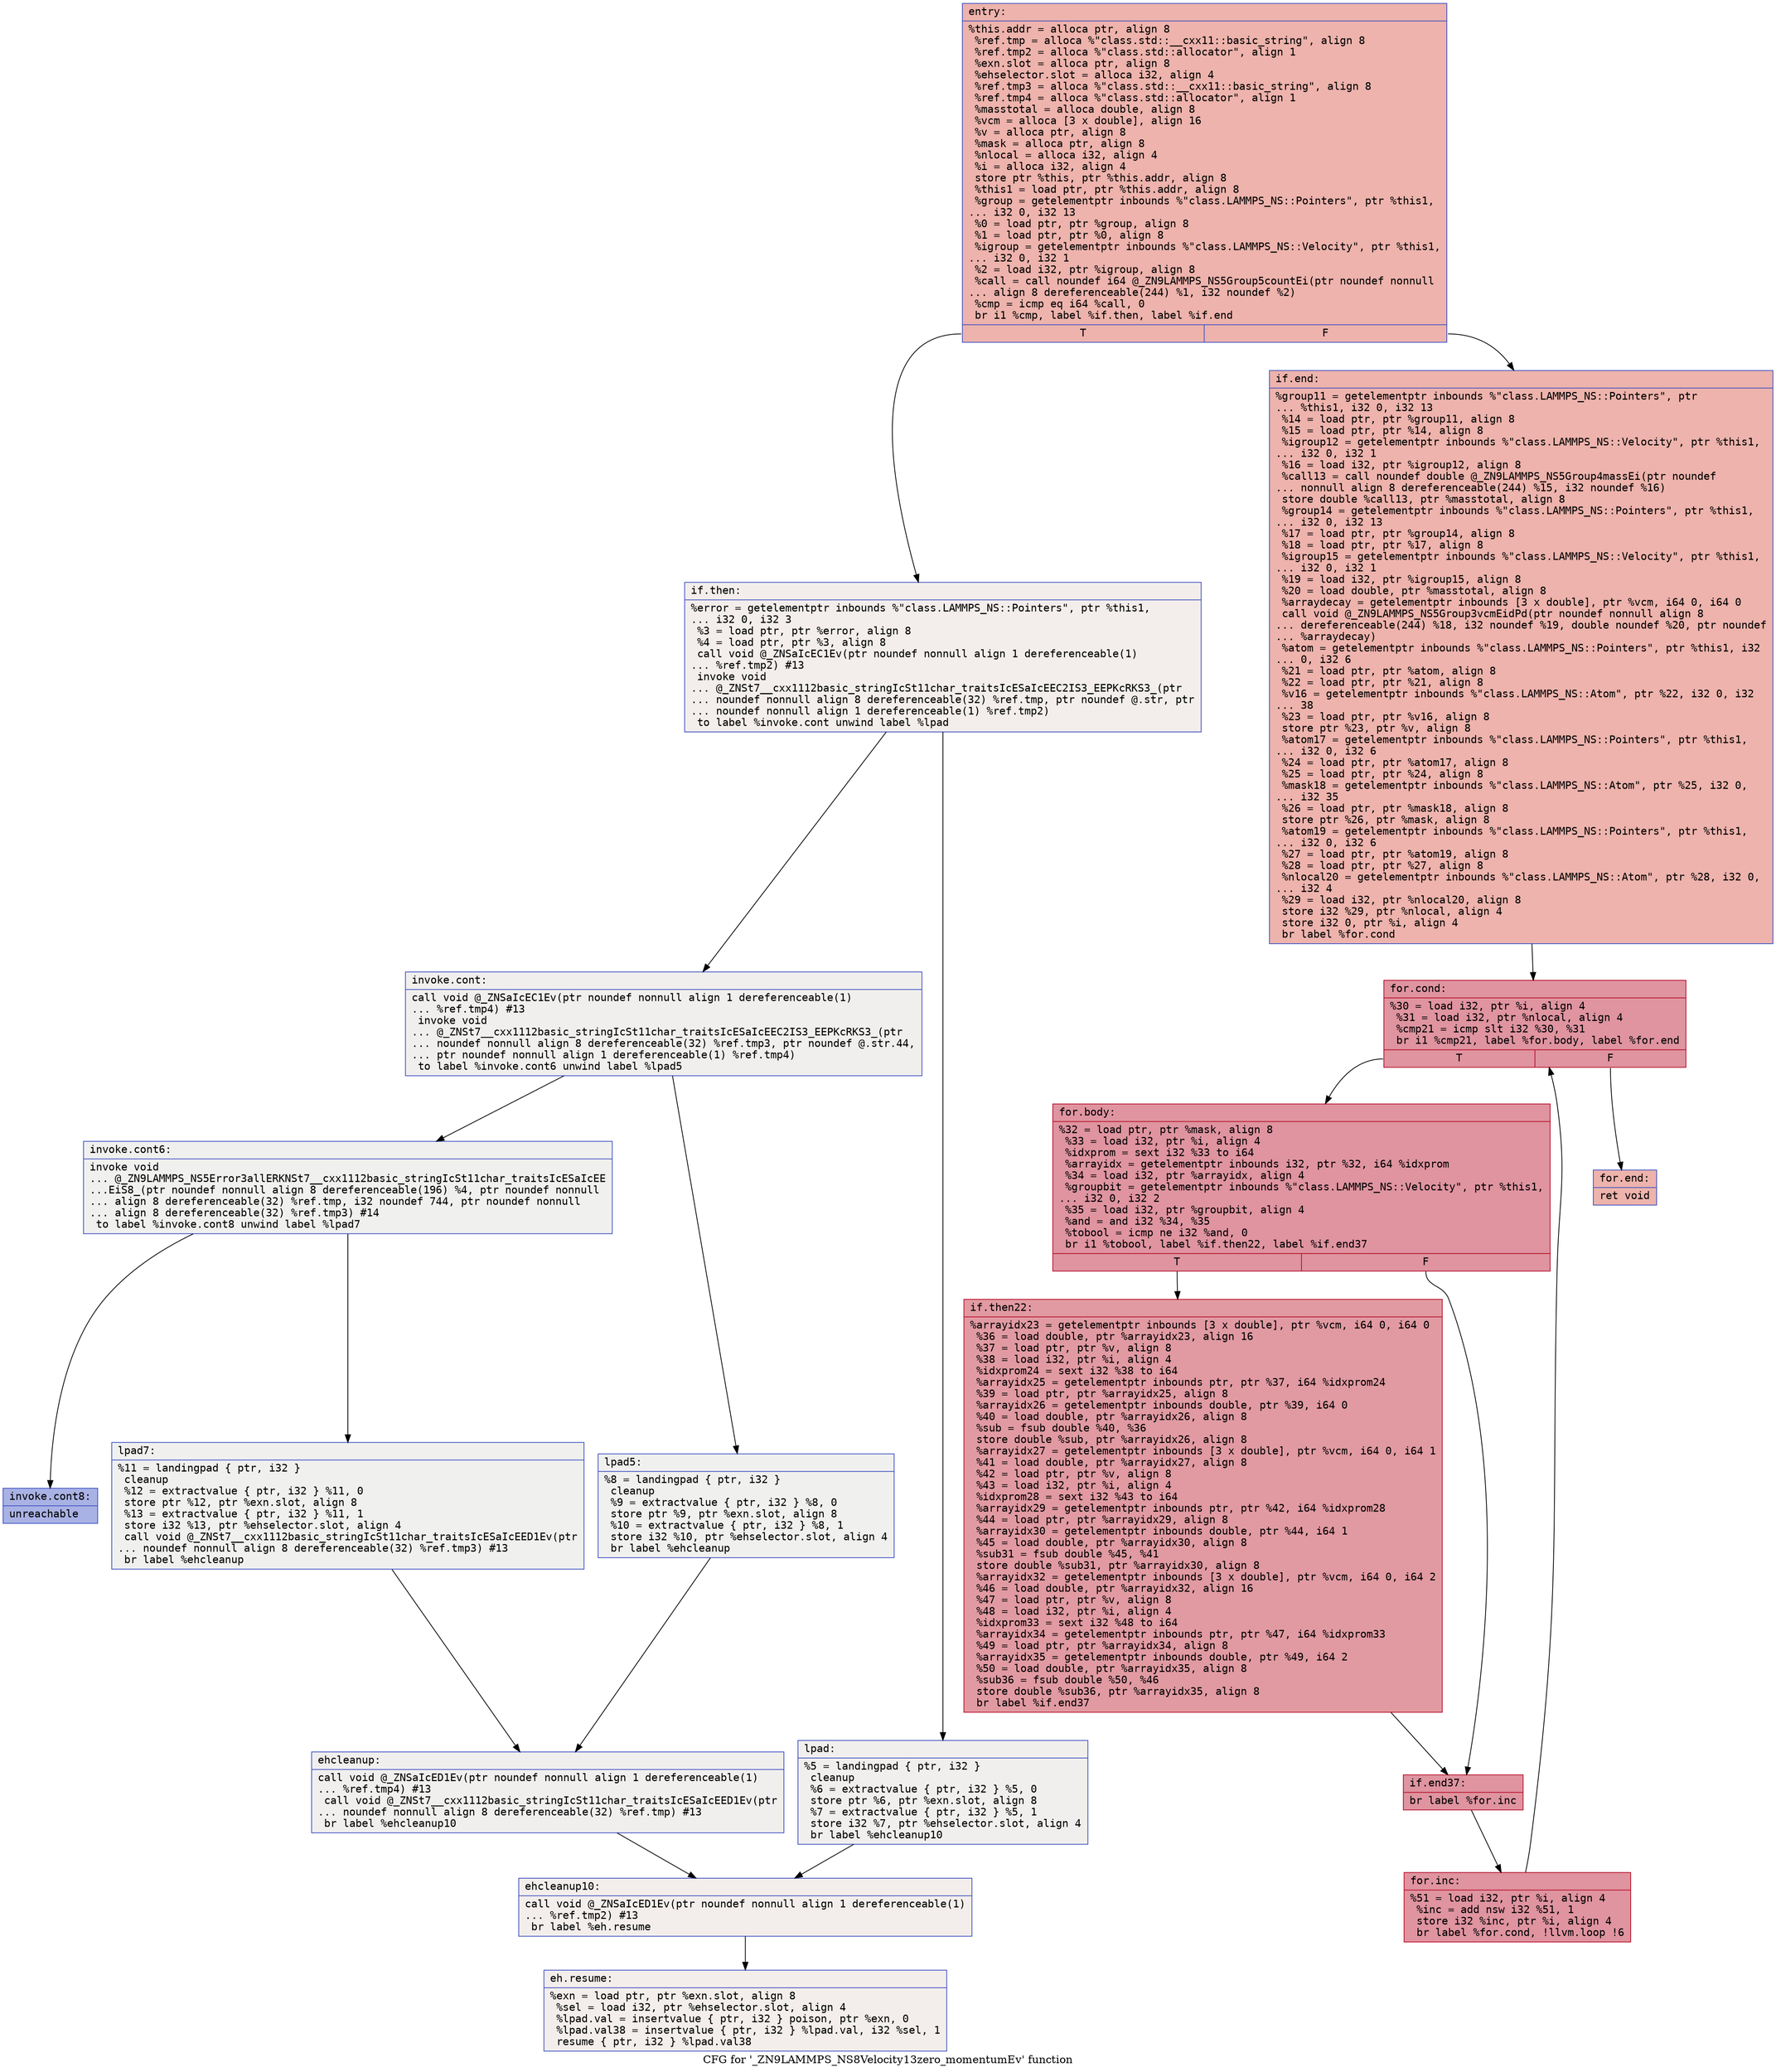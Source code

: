 digraph "CFG for '_ZN9LAMMPS_NS8Velocity13zero_momentumEv' function" {
	label="CFG for '_ZN9LAMMPS_NS8Velocity13zero_momentumEv' function";

	Node0x5592d9568fe0 [shape=record,color="#3d50c3ff", style=filled, fillcolor="#d6524470" fontname="Courier",label="{entry:\l|  %this.addr = alloca ptr, align 8\l  %ref.tmp = alloca %\"class.std::__cxx11::basic_string\", align 8\l  %ref.tmp2 = alloca %\"class.std::allocator\", align 1\l  %exn.slot = alloca ptr, align 8\l  %ehselector.slot = alloca i32, align 4\l  %ref.tmp3 = alloca %\"class.std::__cxx11::basic_string\", align 8\l  %ref.tmp4 = alloca %\"class.std::allocator\", align 1\l  %masstotal = alloca double, align 8\l  %vcm = alloca [3 x double], align 16\l  %v = alloca ptr, align 8\l  %mask = alloca ptr, align 8\l  %nlocal = alloca i32, align 4\l  %i = alloca i32, align 4\l  store ptr %this, ptr %this.addr, align 8\l  %this1 = load ptr, ptr %this.addr, align 8\l  %group = getelementptr inbounds %\"class.LAMMPS_NS::Pointers\", ptr %this1,\l... i32 0, i32 13\l  %0 = load ptr, ptr %group, align 8\l  %1 = load ptr, ptr %0, align 8\l  %igroup = getelementptr inbounds %\"class.LAMMPS_NS::Velocity\", ptr %this1,\l... i32 0, i32 1\l  %2 = load i32, ptr %igroup, align 8\l  %call = call noundef i64 @_ZN9LAMMPS_NS5Group5countEi(ptr noundef nonnull\l... align 8 dereferenceable(244) %1, i32 noundef %2)\l  %cmp = icmp eq i64 %call, 0\l  br i1 %cmp, label %if.then, label %if.end\l|{<s0>T|<s1>F}}"];
	Node0x5592d9568fe0:s0 -> Node0x5592d9569d20[tooltip="entry -> if.then\nProbability 0.00%" ];
	Node0x5592d9568fe0:s1 -> Node0x5592d9569d90[tooltip="entry -> if.end\nProbability 100.00%" ];
	Node0x5592d9569d20 [shape=record,color="#3d50c3ff", style=filled, fillcolor="#e5d8d170" fontname="Courier",label="{if.then:\l|  %error = getelementptr inbounds %\"class.LAMMPS_NS::Pointers\", ptr %this1,\l... i32 0, i32 3\l  %3 = load ptr, ptr %error, align 8\l  %4 = load ptr, ptr %3, align 8\l  call void @_ZNSaIcEC1Ev(ptr noundef nonnull align 1 dereferenceable(1)\l... %ref.tmp2) #13\l  invoke void\l... @_ZNSt7__cxx1112basic_stringIcSt11char_traitsIcESaIcEEC2IS3_EEPKcRKS3_(ptr\l... noundef nonnull align 8 dereferenceable(32) %ref.tmp, ptr noundef @.str, ptr\l... noundef nonnull align 1 dereferenceable(1) %ref.tmp2)\l          to label %invoke.cont unwind label %lpad\l}"];
	Node0x5592d9569d20 -> Node0x5592d956a210[tooltip="if.then -> invoke.cont\nProbability 50.00%" ];
	Node0x5592d9569d20 -> Node0x5592d956a260[tooltip="if.then -> lpad\nProbability 50.00%" ];
	Node0x5592d956a210 [shape=record,color="#3d50c3ff", style=filled, fillcolor="#e0dbd870" fontname="Courier",label="{invoke.cont:\l|  call void @_ZNSaIcEC1Ev(ptr noundef nonnull align 1 dereferenceable(1)\l... %ref.tmp4) #13\l  invoke void\l... @_ZNSt7__cxx1112basic_stringIcSt11char_traitsIcESaIcEEC2IS3_EEPKcRKS3_(ptr\l... noundef nonnull align 8 dereferenceable(32) %ref.tmp3, ptr noundef @.str.44,\l... ptr noundef nonnull align 1 dereferenceable(1) %ref.tmp4)\l          to label %invoke.cont6 unwind label %lpad5\l}"];
	Node0x5592d956a210 -> Node0x5592d956a740[tooltip="invoke.cont -> invoke.cont6\nProbability 50.00%" ];
	Node0x5592d956a210 -> Node0x5592d956a790[tooltip="invoke.cont -> lpad5\nProbability 50.00%" ];
	Node0x5592d956a740 [shape=record,color="#3d50c3ff", style=filled, fillcolor="#dedcdb70" fontname="Courier",label="{invoke.cont6:\l|  invoke void\l... @_ZN9LAMMPS_NS5Error3allERKNSt7__cxx1112basic_stringIcSt11char_traitsIcESaIcEE\l...EiS8_(ptr noundef nonnull align 8 dereferenceable(196) %4, ptr noundef nonnull\l... align 8 dereferenceable(32) %ref.tmp, i32 noundef 744, ptr noundef nonnull\l... align 8 dereferenceable(32) %ref.tmp3) #14\l          to label %invoke.cont8 unwind label %lpad7\l}"];
	Node0x5592d956a740 -> Node0x5592d956a6f0[tooltip="invoke.cont6 -> invoke.cont8\nProbability 0.00%" ];
	Node0x5592d956a740 -> Node0x5592d94c3cf0[tooltip="invoke.cont6 -> lpad7\nProbability 100.00%" ];
	Node0x5592d956a6f0 [shape=record,color="#3d50c3ff", style=filled, fillcolor="#3d50c370" fontname="Courier",label="{invoke.cont8:\l|  unreachable\l}"];
	Node0x5592d956a260 [shape=record,color="#3d50c3ff", style=filled, fillcolor="#e0dbd870" fontname="Courier",label="{lpad:\l|  %5 = landingpad \{ ptr, i32 \}\l          cleanup\l  %6 = extractvalue \{ ptr, i32 \} %5, 0\l  store ptr %6, ptr %exn.slot, align 8\l  %7 = extractvalue \{ ptr, i32 \} %5, 1\l  store i32 %7, ptr %ehselector.slot, align 4\l  br label %ehcleanup10\l}"];
	Node0x5592d956a260 -> Node0x5592d94c41f0[tooltip="lpad -> ehcleanup10\nProbability 100.00%" ];
	Node0x5592d956a790 [shape=record,color="#3d50c3ff", style=filled, fillcolor="#dedcdb70" fontname="Courier",label="{lpad5:\l|  %8 = landingpad \{ ptr, i32 \}\l          cleanup\l  %9 = extractvalue \{ ptr, i32 \} %8, 0\l  store ptr %9, ptr %exn.slot, align 8\l  %10 = extractvalue \{ ptr, i32 \} %8, 1\l  store i32 %10, ptr %ehselector.slot, align 4\l  br label %ehcleanup\l}"];
	Node0x5592d956a790 -> Node0x5592d94c44d0[tooltip="lpad5 -> ehcleanup\nProbability 100.00%" ];
	Node0x5592d94c3cf0 [shape=record,color="#3d50c3ff", style=filled, fillcolor="#dedcdb70" fontname="Courier",label="{lpad7:\l|  %11 = landingpad \{ ptr, i32 \}\l          cleanup\l  %12 = extractvalue \{ ptr, i32 \} %11, 0\l  store ptr %12, ptr %exn.slot, align 8\l  %13 = extractvalue \{ ptr, i32 \} %11, 1\l  store i32 %13, ptr %ehselector.slot, align 4\l  call void @_ZNSt7__cxx1112basic_stringIcSt11char_traitsIcESaIcEED1Ev(ptr\l... noundef nonnull align 8 dereferenceable(32) %ref.tmp3) #13\l  br label %ehcleanup\l}"];
	Node0x5592d94c3cf0 -> Node0x5592d94c44d0[tooltip="lpad7 -> ehcleanup\nProbability 100.00%" ];
	Node0x5592d94c44d0 [shape=record,color="#3d50c3ff", style=filled, fillcolor="#e0dbd870" fontname="Courier",label="{ehcleanup:\l|  call void @_ZNSaIcED1Ev(ptr noundef nonnull align 1 dereferenceable(1)\l... %ref.tmp4) #13\l  call void @_ZNSt7__cxx1112basic_stringIcSt11char_traitsIcESaIcEED1Ev(ptr\l... noundef nonnull align 8 dereferenceable(32) %ref.tmp) #13\l  br label %ehcleanup10\l}"];
	Node0x5592d94c44d0 -> Node0x5592d94c41f0[tooltip="ehcleanup -> ehcleanup10\nProbability 100.00%" ];
	Node0x5592d94c41f0 [shape=record,color="#3d50c3ff", style=filled, fillcolor="#e5d8d170" fontname="Courier",label="{ehcleanup10:\l|  call void @_ZNSaIcED1Ev(ptr noundef nonnull align 1 dereferenceable(1)\l... %ref.tmp2) #13\l  br label %eh.resume\l}"];
	Node0x5592d94c41f0 -> Node0x5592d94c4d80[tooltip="ehcleanup10 -> eh.resume\nProbability 100.00%" ];
	Node0x5592d9569d90 [shape=record,color="#3d50c3ff", style=filled, fillcolor="#d6524470" fontname="Courier",label="{if.end:\l|  %group11 = getelementptr inbounds %\"class.LAMMPS_NS::Pointers\", ptr\l... %this1, i32 0, i32 13\l  %14 = load ptr, ptr %group11, align 8\l  %15 = load ptr, ptr %14, align 8\l  %igroup12 = getelementptr inbounds %\"class.LAMMPS_NS::Velocity\", ptr %this1,\l... i32 0, i32 1\l  %16 = load i32, ptr %igroup12, align 8\l  %call13 = call noundef double @_ZN9LAMMPS_NS5Group4massEi(ptr noundef\l... nonnull align 8 dereferenceable(244) %15, i32 noundef %16)\l  store double %call13, ptr %masstotal, align 8\l  %group14 = getelementptr inbounds %\"class.LAMMPS_NS::Pointers\", ptr %this1,\l... i32 0, i32 13\l  %17 = load ptr, ptr %group14, align 8\l  %18 = load ptr, ptr %17, align 8\l  %igroup15 = getelementptr inbounds %\"class.LAMMPS_NS::Velocity\", ptr %this1,\l... i32 0, i32 1\l  %19 = load i32, ptr %igroup15, align 8\l  %20 = load double, ptr %masstotal, align 8\l  %arraydecay = getelementptr inbounds [3 x double], ptr %vcm, i64 0, i64 0\l  call void @_ZN9LAMMPS_NS5Group3vcmEidPd(ptr noundef nonnull align 8\l... dereferenceable(244) %18, i32 noundef %19, double noundef %20, ptr noundef\l... %arraydecay)\l  %atom = getelementptr inbounds %\"class.LAMMPS_NS::Pointers\", ptr %this1, i32\l... 0, i32 6\l  %21 = load ptr, ptr %atom, align 8\l  %22 = load ptr, ptr %21, align 8\l  %v16 = getelementptr inbounds %\"class.LAMMPS_NS::Atom\", ptr %22, i32 0, i32\l... 38\l  %23 = load ptr, ptr %v16, align 8\l  store ptr %23, ptr %v, align 8\l  %atom17 = getelementptr inbounds %\"class.LAMMPS_NS::Pointers\", ptr %this1,\l... i32 0, i32 6\l  %24 = load ptr, ptr %atom17, align 8\l  %25 = load ptr, ptr %24, align 8\l  %mask18 = getelementptr inbounds %\"class.LAMMPS_NS::Atom\", ptr %25, i32 0,\l... i32 35\l  %26 = load ptr, ptr %mask18, align 8\l  store ptr %26, ptr %mask, align 8\l  %atom19 = getelementptr inbounds %\"class.LAMMPS_NS::Pointers\", ptr %this1,\l... i32 0, i32 6\l  %27 = load ptr, ptr %atom19, align 8\l  %28 = load ptr, ptr %27, align 8\l  %nlocal20 = getelementptr inbounds %\"class.LAMMPS_NS::Atom\", ptr %28, i32 0,\l... i32 4\l  %29 = load i32, ptr %nlocal20, align 8\l  store i32 %29, ptr %nlocal, align 4\l  store i32 0, ptr %i, align 4\l  br label %for.cond\l}"];
	Node0x5592d9569d90 -> Node0x5592d94c7710[tooltip="if.end -> for.cond\nProbability 100.00%" ];
	Node0x5592d94c7710 [shape=record,color="#b70d28ff", style=filled, fillcolor="#b70d2870" fontname="Courier",label="{for.cond:\l|  %30 = load i32, ptr %i, align 4\l  %31 = load i32, ptr %nlocal, align 4\l  %cmp21 = icmp slt i32 %30, %31\l  br i1 %cmp21, label %for.body, label %for.end\l|{<s0>T|<s1>F}}"];
	Node0x5592d94c7710:s0 -> Node0x5592d94c79b0[tooltip="for.cond -> for.body\nProbability 96.88%" ];
	Node0x5592d94c7710:s1 -> Node0x5592d94c7a30[tooltip="for.cond -> for.end\nProbability 3.12%" ];
	Node0x5592d94c79b0 [shape=record,color="#b70d28ff", style=filled, fillcolor="#b70d2870" fontname="Courier",label="{for.body:\l|  %32 = load ptr, ptr %mask, align 8\l  %33 = load i32, ptr %i, align 4\l  %idxprom = sext i32 %33 to i64\l  %arrayidx = getelementptr inbounds i32, ptr %32, i64 %idxprom\l  %34 = load i32, ptr %arrayidx, align 4\l  %groupbit = getelementptr inbounds %\"class.LAMMPS_NS::Velocity\", ptr %this1,\l... i32 0, i32 2\l  %35 = load i32, ptr %groupbit, align 4\l  %and = and i32 %34, %35\l  %tobool = icmp ne i32 %and, 0\l  br i1 %tobool, label %if.then22, label %if.end37\l|{<s0>T|<s1>F}}"];
	Node0x5592d94c79b0:s0 -> Node0x5592d94c8460[tooltip="for.body -> if.then22\nProbability 62.50%" ];
	Node0x5592d94c79b0:s1 -> Node0x5592d94c84e0[tooltip="for.body -> if.end37\nProbability 37.50%" ];
	Node0x5592d94c8460 [shape=record,color="#b70d28ff", style=filled, fillcolor="#bb1b2c70" fontname="Courier",label="{if.then22:\l|  %arrayidx23 = getelementptr inbounds [3 x double], ptr %vcm, i64 0, i64 0\l  %36 = load double, ptr %arrayidx23, align 16\l  %37 = load ptr, ptr %v, align 8\l  %38 = load i32, ptr %i, align 4\l  %idxprom24 = sext i32 %38 to i64\l  %arrayidx25 = getelementptr inbounds ptr, ptr %37, i64 %idxprom24\l  %39 = load ptr, ptr %arrayidx25, align 8\l  %arrayidx26 = getelementptr inbounds double, ptr %39, i64 0\l  %40 = load double, ptr %arrayidx26, align 8\l  %sub = fsub double %40, %36\l  store double %sub, ptr %arrayidx26, align 8\l  %arrayidx27 = getelementptr inbounds [3 x double], ptr %vcm, i64 0, i64 1\l  %41 = load double, ptr %arrayidx27, align 8\l  %42 = load ptr, ptr %v, align 8\l  %43 = load i32, ptr %i, align 4\l  %idxprom28 = sext i32 %43 to i64\l  %arrayidx29 = getelementptr inbounds ptr, ptr %42, i64 %idxprom28\l  %44 = load ptr, ptr %arrayidx29, align 8\l  %arrayidx30 = getelementptr inbounds double, ptr %44, i64 1\l  %45 = load double, ptr %arrayidx30, align 8\l  %sub31 = fsub double %45, %41\l  store double %sub31, ptr %arrayidx30, align 8\l  %arrayidx32 = getelementptr inbounds [3 x double], ptr %vcm, i64 0, i64 2\l  %46 = load double, ptr %arrayidx32, align 16\l  %47 = load ptr, ptr %v, align 8\l  %48 = load i32, ptr %i, align 4\l  %idxprom33 = sext i32 %48 to i64\l  %arrayidx34 = getelementptr inbounds ptr, ptr %47, i64 %idxprom33\l  %49 = load ptr, ptr %arrayidx34, align 8\l  %arrayidx35 = getelementptr inbounds double, ptr %49, i64 2\l  %50 = load double, ptr %arrayidx35, align 8\l  %sub36 = fsub double %50, %46\l  store double %sub36, ptr %arrayidx35, align 8\l  br label %if.end37\l}"];
	Node0x5592d94c8460 -> Node0x5592d94c84e0[tooltip="if.then22 -> if.end37\nProbability 100.00%" ];
	Node0x5592d94c84e0 [shape=record,color="#b70d28ff", style=filled, fillcolor="#b70d2870" fontname="Courier",label="{if.end37:\l|  br label %for.inc\l}"];
	Node0x5592d94c84e0 -> Node0x5592d94ca390[tooltip="if.end37 -> for.inc\nProbability 100.00%" ];
	Node0x5592d94ca390 [shape=record,color="#b70d28ff", style=filled, fillcolor="#b70d2870" fontname="Courier",label="{for.inc:\l|  %51 = load i32, ptr %i, align 4\l  %inc = add nsw i32 %51, 1\l  store i32 %inc, ptr %i, align 4\l  br label %for.cond, !llvm.loop !6\l}"];
	Node0x5592d94ca390 -> Node0x5592d94c7710[tooltip="for.inc -> for.cond\nProbability 100.00%" ];
	Node0x5592d94c7a30 [shape=record,color="#3d50c3ff", style=filled, fillcolor="#d6524470" fontname="Courier",label="{for.end:\l|  ret void\l}"];
	Node0x5592d94c4d80 [shape=record,color="#3d50c3ff", style=filled, fillcolor="#e5d8d170" fontname="Courier",label="{eh.resume:\l|  %exn = load ptr, ptr %exn.slot, align 8\l  %sel = load i32, ptr %ehselector.slot, align 4\l  %lpad.val = insertvalue \{ ptr, i32 \} poison, ptr %exn, 0\l  %lpad.val38 = insertvalue \{ ptr, i32 \} %lpad.val, i32 %sel, 1\l  resume \{ ptr, i32 \} %lpad.val38\l}"];
}
